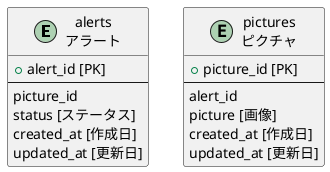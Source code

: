 @startuml tables

entity alerts as "alerts\nアラート" {
  + alert_id [PK]
  --
  picture_id
  status [ステータス]
  created_at [作成日]
  updated_at [更新日]
}

entity pictures as "pictures\nピクチャ" {
  + picture_id [PK]
  --
  alert_id
  picture [画像]
  created_at [作成日]
  updated_at [更新日]
}


@enduml

